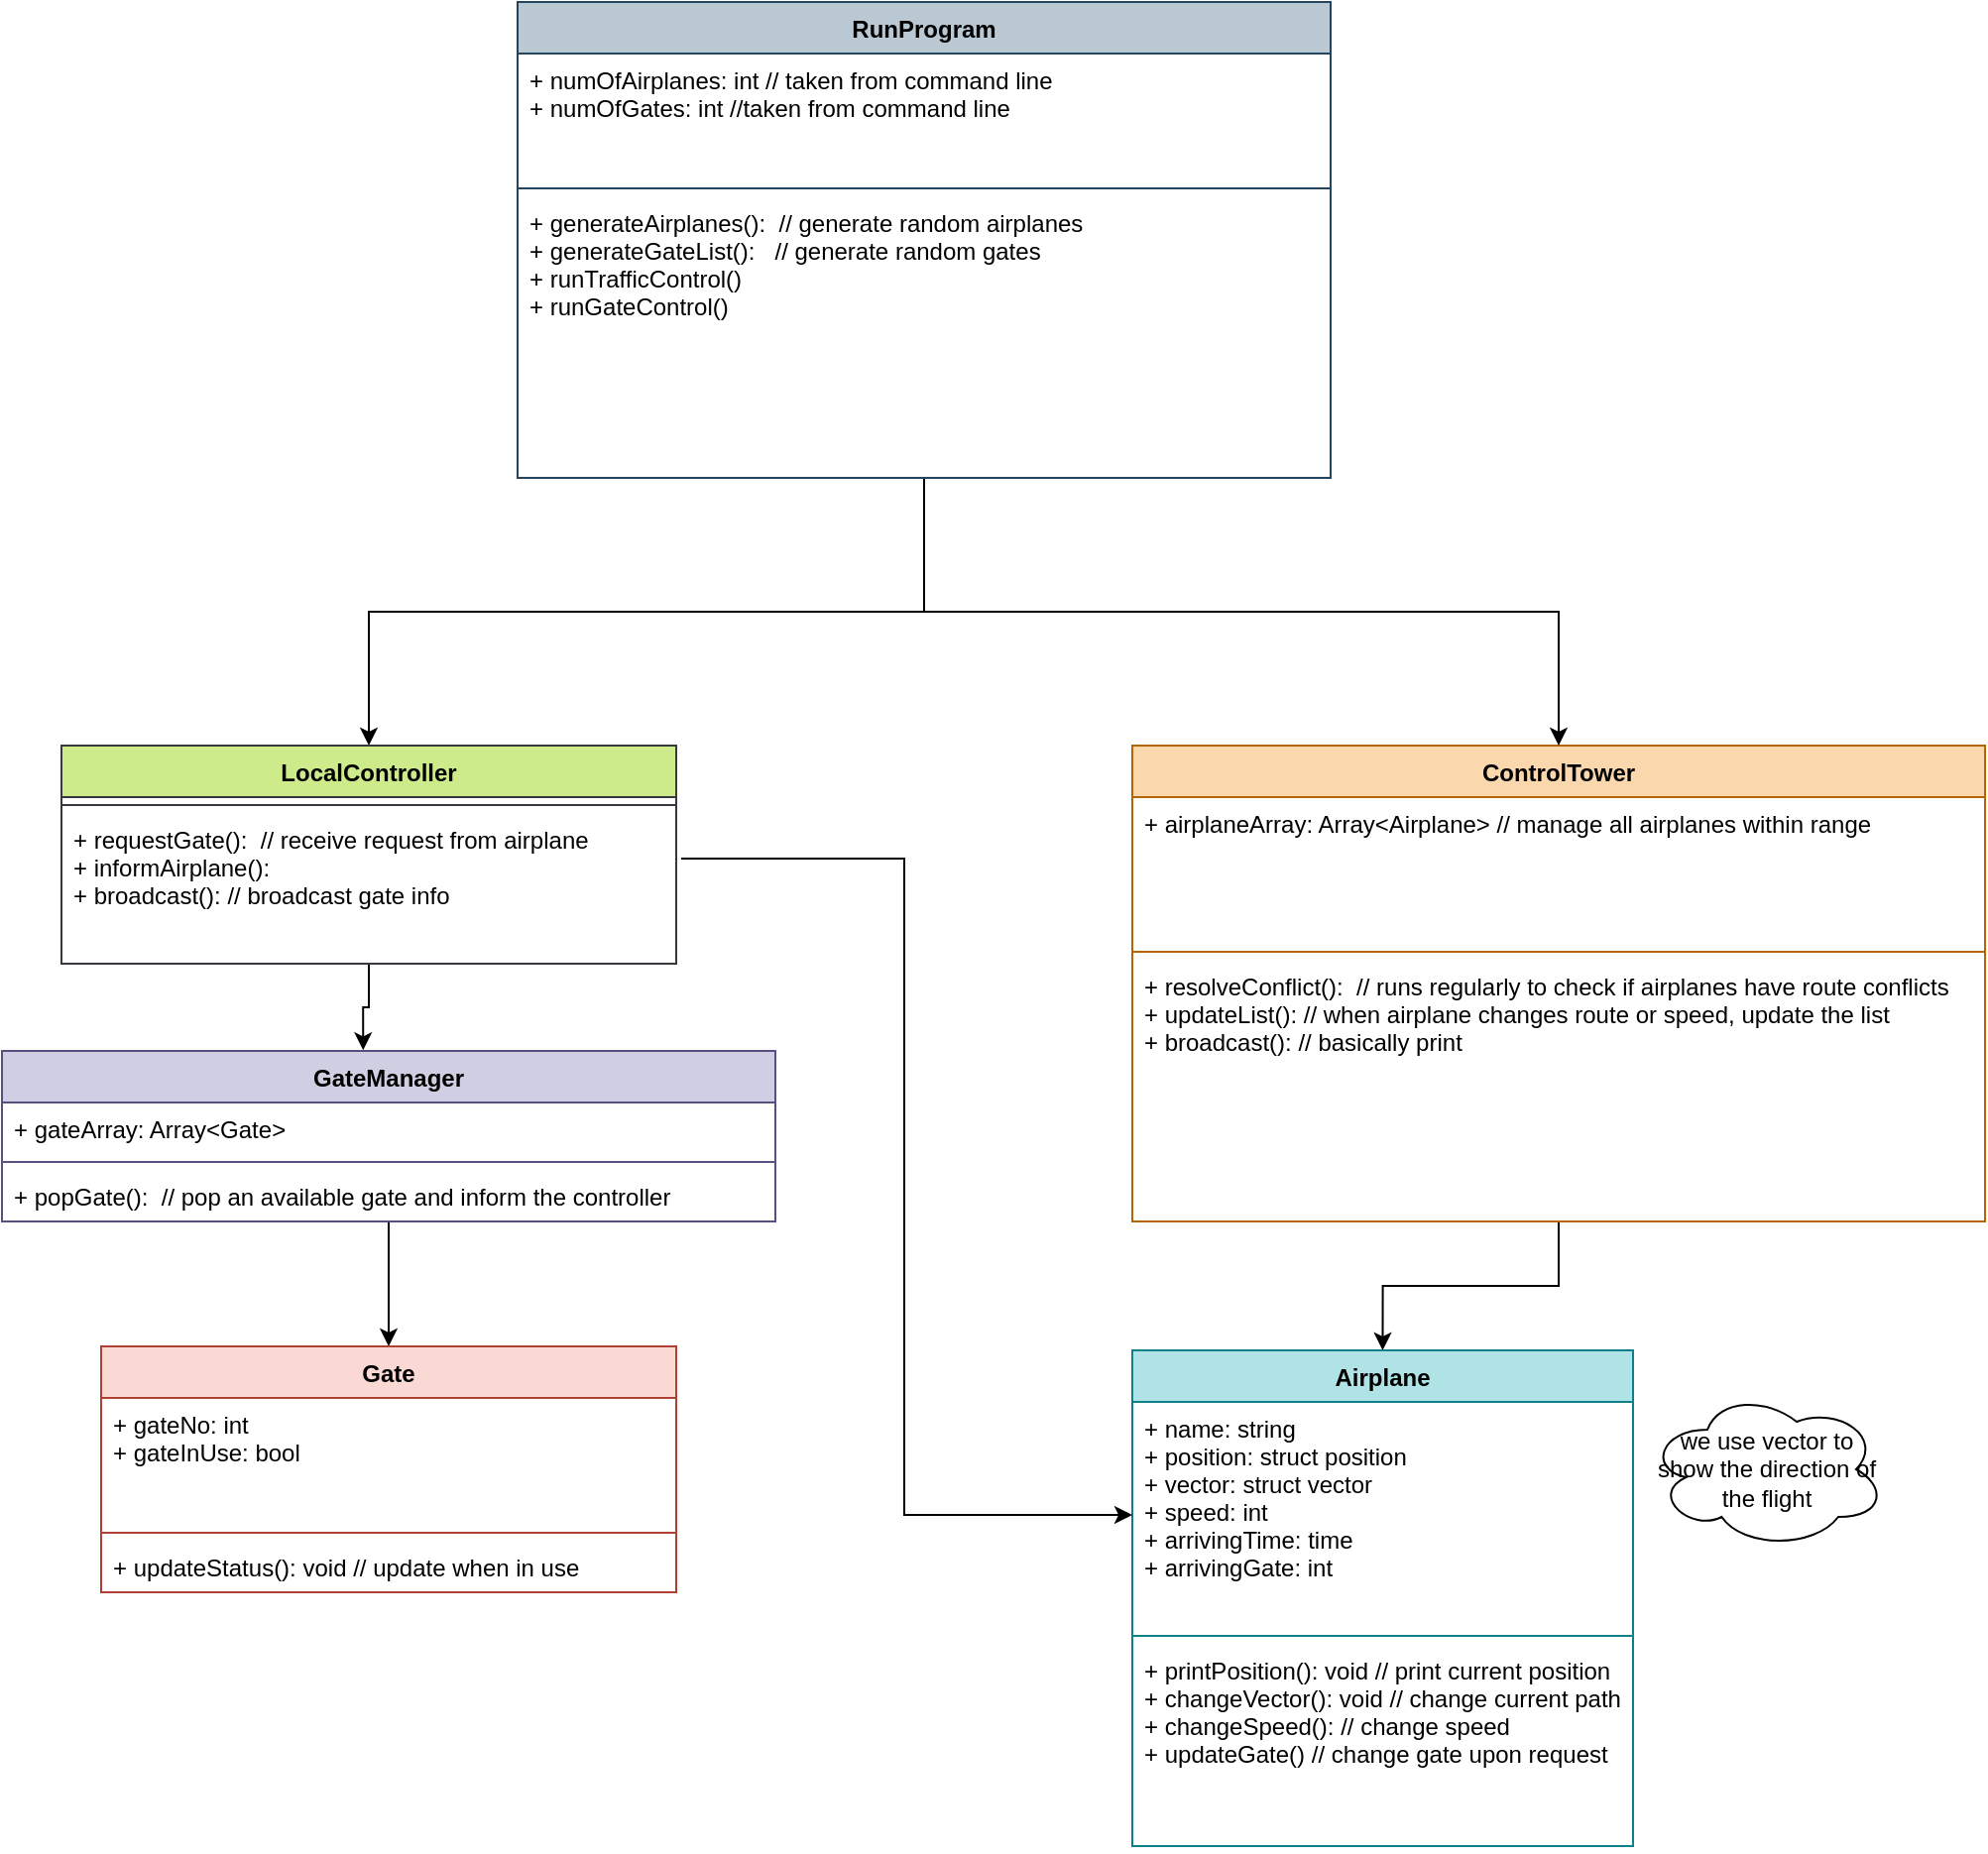 <mxfile version="20.3.0" type="device"><diagram id="C5RBs43oDa-KdzZeNtuy" name="Page-1"><mxGraphModel dx="662" dy="573" grid="1" gridSize="10" guides="1" tooltips="1" connect="1" arrows="1" fold="1" page="1" pageScale="1" pageWidth="827" pageHeight="1169" math="0" shadow="0"><root><mxCell id="WIyWlLk6GJQsqaUBKTNV-0"/><mxCell id="WIyWlLk6GJQsqaUBKTNV-1" parent="WIyWlLk6GJQsqaUBKTNV-0"/><mxCell id="goLvyfEtNV4rFXIgq015-44" style="edgeStyle=orthogonalEdgeStyle;rounded=0;orthogonalLoop=1;jettySize=auto;html=1;entryX=0.5;entryY=0;entryDx=0;entryDy=0;" parent="WIyWlLk6GJQsqaUBKTNV-1" source="goLvyfEtNV4rFXIgq015-14" target="goLvyfEtNV4rFXIgq015-20" edge="1"><mxGeometry relative="1" as="geometry"/></mxCell><mxCell id="goLvyfEtNV4rFXIgq015-14" value="ControlTower" style="swimlane;fontStyle=1;align=center;verticalAlign=top;childLayout=stackLayout;horizontal=1;startSize=26;horizontalStack=0;resizeParent=1;resizeParentMax=0;resizeLast=0;collapsible=1;marginBottom=0;fillColor=#fad7ac;swimlaneFillColor=default;strokeColor=#b46504;" parent="WIyWlLk6GJQsqaUBKTNV-1" vertex="1"><mxGeometry x="880" y="515" width="430" height="240" as="geometry"/></mxCell><mxCell id="goLvyfEtNV4rFXIgq015-15" value="+ airplaneArray: Array&lt;Airplane&gt; // manage all airplanes within range" style="text;strokeColor=none;fillColor=none;align=left;verticalAlign=top;spacingLeft=4;spacingRight=4;overflow=hidden;rotatable=0;points=[[0,0.5],[1,0.5]];portConstraint=eastwest;" parent="goLvyfEtNV4rFXIgq015-14" vertex="1"><mxGeometry y="26" width="430" height="74" as="geometry"/></mxCell><mxCell id="goLvyfEtNV4rFXIgq015-16" value="" style="line;strokeWidth=1;fillColor=none;align=left;verticalAlign=middle;spacingTop=-1;spacingLeft=3;spacingRight=3;rotatable=0;labelPosition=right;points=[];portConstraint=eastwest;strokeColor=inherit;" parent="goLvyfEtNV4rFXIgq015-14" vertex="1"><mxGeometry y="100" width="430" height="8" as="geometry"/></mxCell><mxCell id="goLvyfEtNV4rFXIgq015-17" value="+ resolveConflict():  // runs regularly to check if airplanes have route conflicts&#10;+ updateList(): // when airplane changes route or speed, update the list&#10;+ broadcast(): // basically print" style="text;strokeColor=none;fillColor=none;align=left;verticalAlign=top;spacingLeft=4;spacingRight=4;overflow=hidden;rotatable=0;points=[[0,0.5],[1,0.5]];portConstraint=eastwest;" parent="goLvyfEtNV4rFXIgq015-14" vertex="1"><mxGeometry y="108" width="430" height="132" as="geometry"/></mxCell><mxCell id="goLvyfEtNV4rFXIgq015-20" value="Airplane" style="swimlane;fontStyle=1;align=center;verticalAlign=top;childLayout=stackLayout;horizontal=1;startSize=26;horizontalStack=0;resizeParent=1;resizeParentMax=0;resizeLast=0;collapsible=1;marginBottom=0;fillColor=#b0e3e6;swimlaneFillColor=default;strokeColor=#0e8088;" parent="WIyWlLk6GJQsqaUBKTNV-1" vertex="1"><mxGeometry x="880" y="820" width="252.5" height="250" as="geometry"/></mxCell><mxCell id="goLvyfEtNV4rFXIgq015-21" value="+ name: string&#10;+ position: struct position&#10;+ vector: struct vector&#10;+ speed: int&#10;+ arrivingTime: time&#10;+ arrivingGate: int" style="text;strokeColor=none;fillColor=none;align=left;verticalAlign=top;spacingLeft=4;spacingRight=4;overflow=hidden;rotatable=0;points=[[0,0.5],[1,0.5]];portConstraint=eastwest;" parent="goLvyfEtNV4rFXIgq015-20" vertex="1"><mxGeometry y="26" width="252.5" height="114" as="geometry"/></mxCell><mxCell id="goLvyfEtNV4rFXIgq015-22" value="" style="line;strokeWidth=1;fillColor=none;align=left;verticalAlign=middle;spacingTop=-1;spacingLeft=3;spacingRight=3;rotatable=0;labelPosition=right;points=[];portConstraint=eastwest;strokeColor=inherit;" parent="goLvyfEtNV4rFXIgq015-20" vertex="1"><mxGeometry y="140" width="252.5" height="8" as="geometry"/></mxCell><mxCell id="goLvyfEtNV4rFXIgq015-23" value="+ printPosition(): void // print current position&#10;+ changeVector(): void // change current path&#10;+ changeSpeed(): // change speed&#10;+ updateGate() // change gate upon request" style="text;strokeColor=none;fillColor=none;align=left;verticalAlign=top;spacingLeft=4;spacingRight=4;overflow=hidden;rotatable=0;points=[[0,0.5],[1,0.5]];portConstraint=eastwest;" parent="goLvyfEtNV4rFXIgq015-20" vertex="1"><mxGeometry y="148" width="252.5" height="102" as="geometry"/></mxCell><mxCell id="goLvyfEtNV4rFXIgq015-24" value="we use vector to show the direction of the flight" style="ellipse;shape=cloud;whiteSpace=wrap;html=1;fillColor=default;" parent="WIyWlLk6GJQsqaUBKTNV-1" vertex="1"><mxGeometry x="1140" y="840" width="120" height="80" as="geometry"/></mxCell><mxCell id="goLvyfEtNV4rFXIgq015-43" style="edgeStyle=orthogonalEdgeStyle;rounded=0;orthogonalLoop=1;jettySize=auto;html=1;entryX=0.5;entryY=0;entryDx=0;entryDy=0;" parent="WIyWlLk6GJQsqaUBKTNV-1" source="goLvyfEtNV4rFXIgq015-25" target="goLvyfEtNV4rFXIgq015-14" edge="1"><mxGeometry relative="1" as="geometry"/></mxCell><mxCell id="goLvyfEtNV4rFXIgq015-47" style="edgeStyle=orthogonalEdgeStyle;rounded=0;orthogonalLoop=1;jettySize=auto;html=1;" parent="WIyWlLk6GJQsqaUBKTNV-1" source="goLvyfEtNV4rFXIgq015-25" target="goLvyfEtNV4rFXIgq015-33" edge="1"><mxGeometry relative="1" as="geometry"/></mxCell><mxCell id="goLvyfEtNV4rFXIgq015-25" value="RunProgram" style="swimlane;fontStyle=1;align=center;verticalAlign=top;childLayout=stackLayout;horizontal=1;startSize=26;horizontalStack=0;resizeParent=1;resizeParentMax=0;resizeLast=0;collapsible=1;marginBottom=0;fillColor=#bac8d3;swimlaneFillColor=default;strokeColor=#23445d;" parent="WIyWlLk6GJQsqaUBKTNV-1" vertex="1"><mxGeometry x="570" y="140" width="410" height="240" as="geometry"/></mxCell><mxCell id="goLvyfEtNV4rFXIgq015-26" value="+ numOfAirplanes: int // taken from command line&#10;+ numOfGates: int //taken from command line" style="text;strokeColor=none;fillColor=none;align=left;verticalAlign=top;spacingLeft=4;spacingRight=4;overflow=hidden;rotatable=0;points=[[0,0.5],[1,0.5]];portConstraint=eastwest;" parent="goLvyfEtNV4rFXIgq015-25" vertex="1"><mxGeometry y="26" width="410" height="64" as="geometry"/></mxCell><mxCell id="goLvyfEtNV4rFXIgq015-27" value="" style="line;strokeWidth=1;fillColor=none;align=left;verticalAlign=middle;spacingTop=-1;spacingLeft=3;spacingRight=3;rotatable=0;labelPosition=right;points=[];portConstraint=eastwest;strokeColor=inherit;" parent="goLvyfEtNV4rFXIgq015-25" vertex="1"><mxGeometry y="90" width="410" height="8" as="geometry"/></mxCell><mxCell id="goLvyfEtNV4rFXIgq015-28" value="+ generateAirplanes():  // generate random airplanes&#10;+ generateGateList():   // generate random gates&#10;+ runTrafficControl()&#10;+ runGateControl()" style="text;strokeColor=none;fillColor=none;align=left;verticalAlign=top;spacingLeft=4;spacingRight=4;overflow=hidden;rotatable=0;points=[[0,0.5],[1,0.5]];portConstraint=eastwest;" parent="goLvyfEtNV4rFXIgq015-25" vertex="1"><mxGeometry y="98" width="410" height="142" as="geometry"/></mxCell><mxCell id="goLvyfEtNV4rFXIgq015-46" style="edgeStyle=orthogonalEdgeStyle;rounded=0;orthogonalLoop=1;jettySize=auto;html=1;entryX=0.5;entryY=0;entryDx=0;entryDy=0;" parent="WIyWlLk6GJQsqaUBKTNV-1" source="goLvyfEtNV4rFXIgq015-29" target="goLvyfEtNV4rFXIgq015-37" edge="1"><mxGeometry relative="1" as="geometry"/></mxCell><mxCell id="goLvyfEtNV4rFXIgq015-29" value="GateManager" style="swimlane;fontStyle=1;align=center;verticalAlign=top;childLayout=stackLayout;horizontal=1;startSize=26;horizontalStack=0;resizeParent=1;resizeParentMax=0;resizeLast=0;collapsible=1;marginBottom=0;fillColor=#d0cee2;swimlaneFillColor=default;strokeColor=#56517e;" parent="WIyWlLk6GJQsqaUBKTNV-1" vertex="1"><mxGeometry x="310" y="669" width="390" height="86" as="geometry"/></mxCell><mxCell id="goLvyfEtNV4rFXIgq015-30" value="+ gateArray: Array&lt;Gate&gt;" style="text;strokeColor=none;fillColor=none;align=left;verticalAlign=top;spacingLeft=4;spacingRight=4;overflow=hidden;rotatable=0;points=[[0,0.5],[1,0.5]];portConstraint=eastwest;" parent="goLvyfEtNV4rFXIgq015-29" vertex="1"><mxGeometry y="26" width="390" height="26" as="geometry"/></mxCell><mxCell id="goLvyfEtNV4rFXIgq015-31" value="" style="line;strokeWidth=1;fillColor=none;align=left;verticalAlign=middle;spacingTop=-1;spacingLeft=3;spacingRight=3;rotatable=0;labelPosition=right;points=[];portConstraint=eastwest;strokeColor=inherit;" parent="goLvyfEtNV4rFXIgq015-29" vertex="1"><mxGeometry y="52" width="390" height="8" as="geometry"/></mxCell><mxCell id="goLvyfEtNV4rFXIgq015-32" value="+ popGate():  // pop an available gate and inform the controller" style="text;strokeColor=none;fillColor=none;align=left;verticalAlign=top;spacingLeft=4;spacingRight=4;overflow=hidden;rotatable=0;points=[[0,0.5],[1,0.5]];portConstraint=eastwest;" parent="goLvyfEtNV4rFXIgq015-29" vertex="1"><mxGeometry y="60" width="390" height="26" as="geometry"/></mxCell><mxCell id="goLvyfEtNV4rFXIgq015-48" style="edgeStyle=orthogonalEdgeStyle;rounded=0;orthogonalLoop=1;jettySize=auto;html=1;entryX=0.467;entryY=-0.004;entryDx=0;entryDy=0;entryPerimeter=0;" parent="WIyWlLk6GJQsqaUBKTNV-1" source="goLvyfEtNV4rFXIgq015-33" target="goLvyfEtNV4rFXIgq015-29" edge="1"><mxGeometry relative="1" as="geometry"/></mxCell><mxCell id="goLvyfEtNV4rFXIgq015-49" style="edgeStyle=orthogonalEdgeStyle;rounded=0;orthogonalLoop=1;jettySize=auto;html=1;entryX=0;entryY=0.5;entryDx=0;entryDy=0;exitX=1.008;exitY=0.303;exitDx=0;exitDy=0;exitPerimeter=0;" parent="WIyWlLk6GJQsqaUBKTNV-1" source="goLvyfEtNV4rFXIgq015-36" target="goLvyfEtNV4rFXIgq015-21" edge="1"><mxGeometry relative="1" as="geometry"/></mxCell><mxCell id="goLvyfEtNV4rFXIgq015-33" value="LocalController" style="swimlane;fontStyle=1;align=center;verticalAlign=top;childLayout=stackLayout;horizontal=1;startSize=26;horizontalStack=0;resizeParent=1;resizeParentMax=0;resizeLast=0;collapsible=1;marginBottom=0;fillColor=#cdeb8b;strokeColor=#36393d;" parent="WIyWlLk6GJQsqaUBKTNV-1" vertex="1"><mxGeometry x="340" y="515" width="310" height="110" as="geometry"/></mxCell><mxCell id="goLvyfEtNV4rFXIgq015-35" value="" style="line;strokeWidth=1;fillColor=none;align=left;verticalAlign=middle;spacingTop=-1;spacingLeft=3;spacingRight=3;rotatable=0;labelPosition=right;points=[];portConstraint=eastwest;strokeColor=inherit;" parent="goLvyfEtNV4rFXIgq015-33" vertex="1"><mxGeometry y="26" width="310" height="8" as="geometry"/></mxCell><mxCell id="goLvyfEtNV4rFXIgq015-36" value="+ requestGate():  // receive request from airplane&#10;+ informAirplane():&#10;+ broadcast(): // broadcast gate info" style="text;strokeColor=none;fillColor=none;align=left;verticalAlign=top;spacingLeft=4;spacingRight=4;overflow=hidden;rotatable=0;points=[[0,0.5],[1,0.5]];portConstraint=eastwest;" parent="goLvyfEtNV4rFXIgq015-33" vertex="1"><mxGeometry y="34" width="310" height="76" as="geometry"/></mxCell><mxCell id="goLvyfEtNV4rFXIgq015-37" value="Gate" style="swimlane;fontStyle=1;align=center;verticalAlign=top;childLayout=stackLayout;horizontal=1;startSize=26;horizontalStack=0;resizeParent=1;resizeParentMax=0;resizeLast=0;collapsible=1;marginBottom=0;fillColor=#fad9d5;strokeColor=#ae4132;" parent="WIyWlLk6GJQsqaUBKTNV-1" vertex="1"><mxGeometry x="360" y="818" width="290" height="124" as="geometry"/></mxCell><mxCell id="goLvyfEtNV4rFXIgq015-38" value="+ gateNo: int&#10;+ gateInUse: bool" style="text;strokeColor=none;fillColor=none;align=left;verticalAlign=top;spacingLeft=4;spacingRight=4;overflow=hidden;rotatable=0;points=[[0,0.5],[1,0.5]];portConstraint=eastwest;" parent="goLvyfEtNV4rFXIgq015-37" vertex="1"><mxGeometry y="26" width="290" height="64" as="geometry"/></mxCell><mxCell id="goLvyfEtNV4rFXIgq015-39" value="" style="line;strokeWidth=1;fillColor=none;align=left;verticalAlign=middle;spacingTop=-1;spacingLeft=3;spacingRight=3;rotatable=0;labelPosition=right;points=[];portConstraint=eastwest;strokeColor=inherit;" parent="goLvyfEtNV4rFXIgq015-37" vertex="1"><mxGeometry y="90" width="290" height="8" as="geometry"/></mxCell><mxCell id="goLvyfEtNV4rFXIgq015-40" value="+ updateStatus(): void // update when in use" style="text;strokeColor=none;fillColor=none;align=left;verticalAlign=top;spacingLeft=4;spacingRight=4;overflow=hidden;rotatable=0;points=[[0,0.5],[1,0.5]];portConstraint=eastwest;" parent="goLvyfEtNV4rFXIgq015-37" vertex="1"><mxGeometry y="98" width="290" height="26" as="geometry"/></mxCell></root></mxGraphModel></diagram></mxfile>